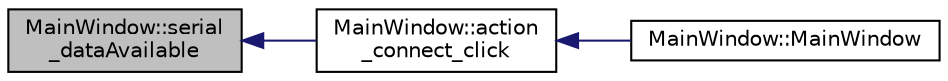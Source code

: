 digraph "MainWindow::serial_dataAvailable"
{
  edge [fontname="Helvetica",fontsize="10",labelfontname="Helvetica",labelfontsize="10"];
  node [fontname="Helvetica",fontsize="10",shape=record];
  rankdir="LR";
  Node98 [label="MainWindow::serial\l_dataAvailable",height=0.2,width=0.4,color="black", fillcolor="grey75", style="filled", fontcolor="black"];
  Node98 -> Node99 [dir="back",color="midnightblue",fontsize="10",style="solid",fontname="Helvetica"];
  Node99 [label="MainWindow::action\l_connect_click",height=0.2,width=0.4,color="black", fillcolor="white", style="filled",URL="$class_main_window.html#a8ad6af79d8b18fa2ff69866afbe6ecc7",tooltip="Reakcja na wcisniecie opcji \"Polacz\". "];
  Node99 -> Node100 [dir="back",color="midnightblue",fontsize="10",style="solid",fontname="Helvetica"];
  Node100 [label="MainWindow::MainWindow",height=0.2,width=0.4,color="black", fillcolor="white", style="filled",URL="$class_main_window.html#a996c5a2b6f77944776856f08ec30858d",tooltip="Konstruktor parametryczny klasy MainWindow. "];
}
